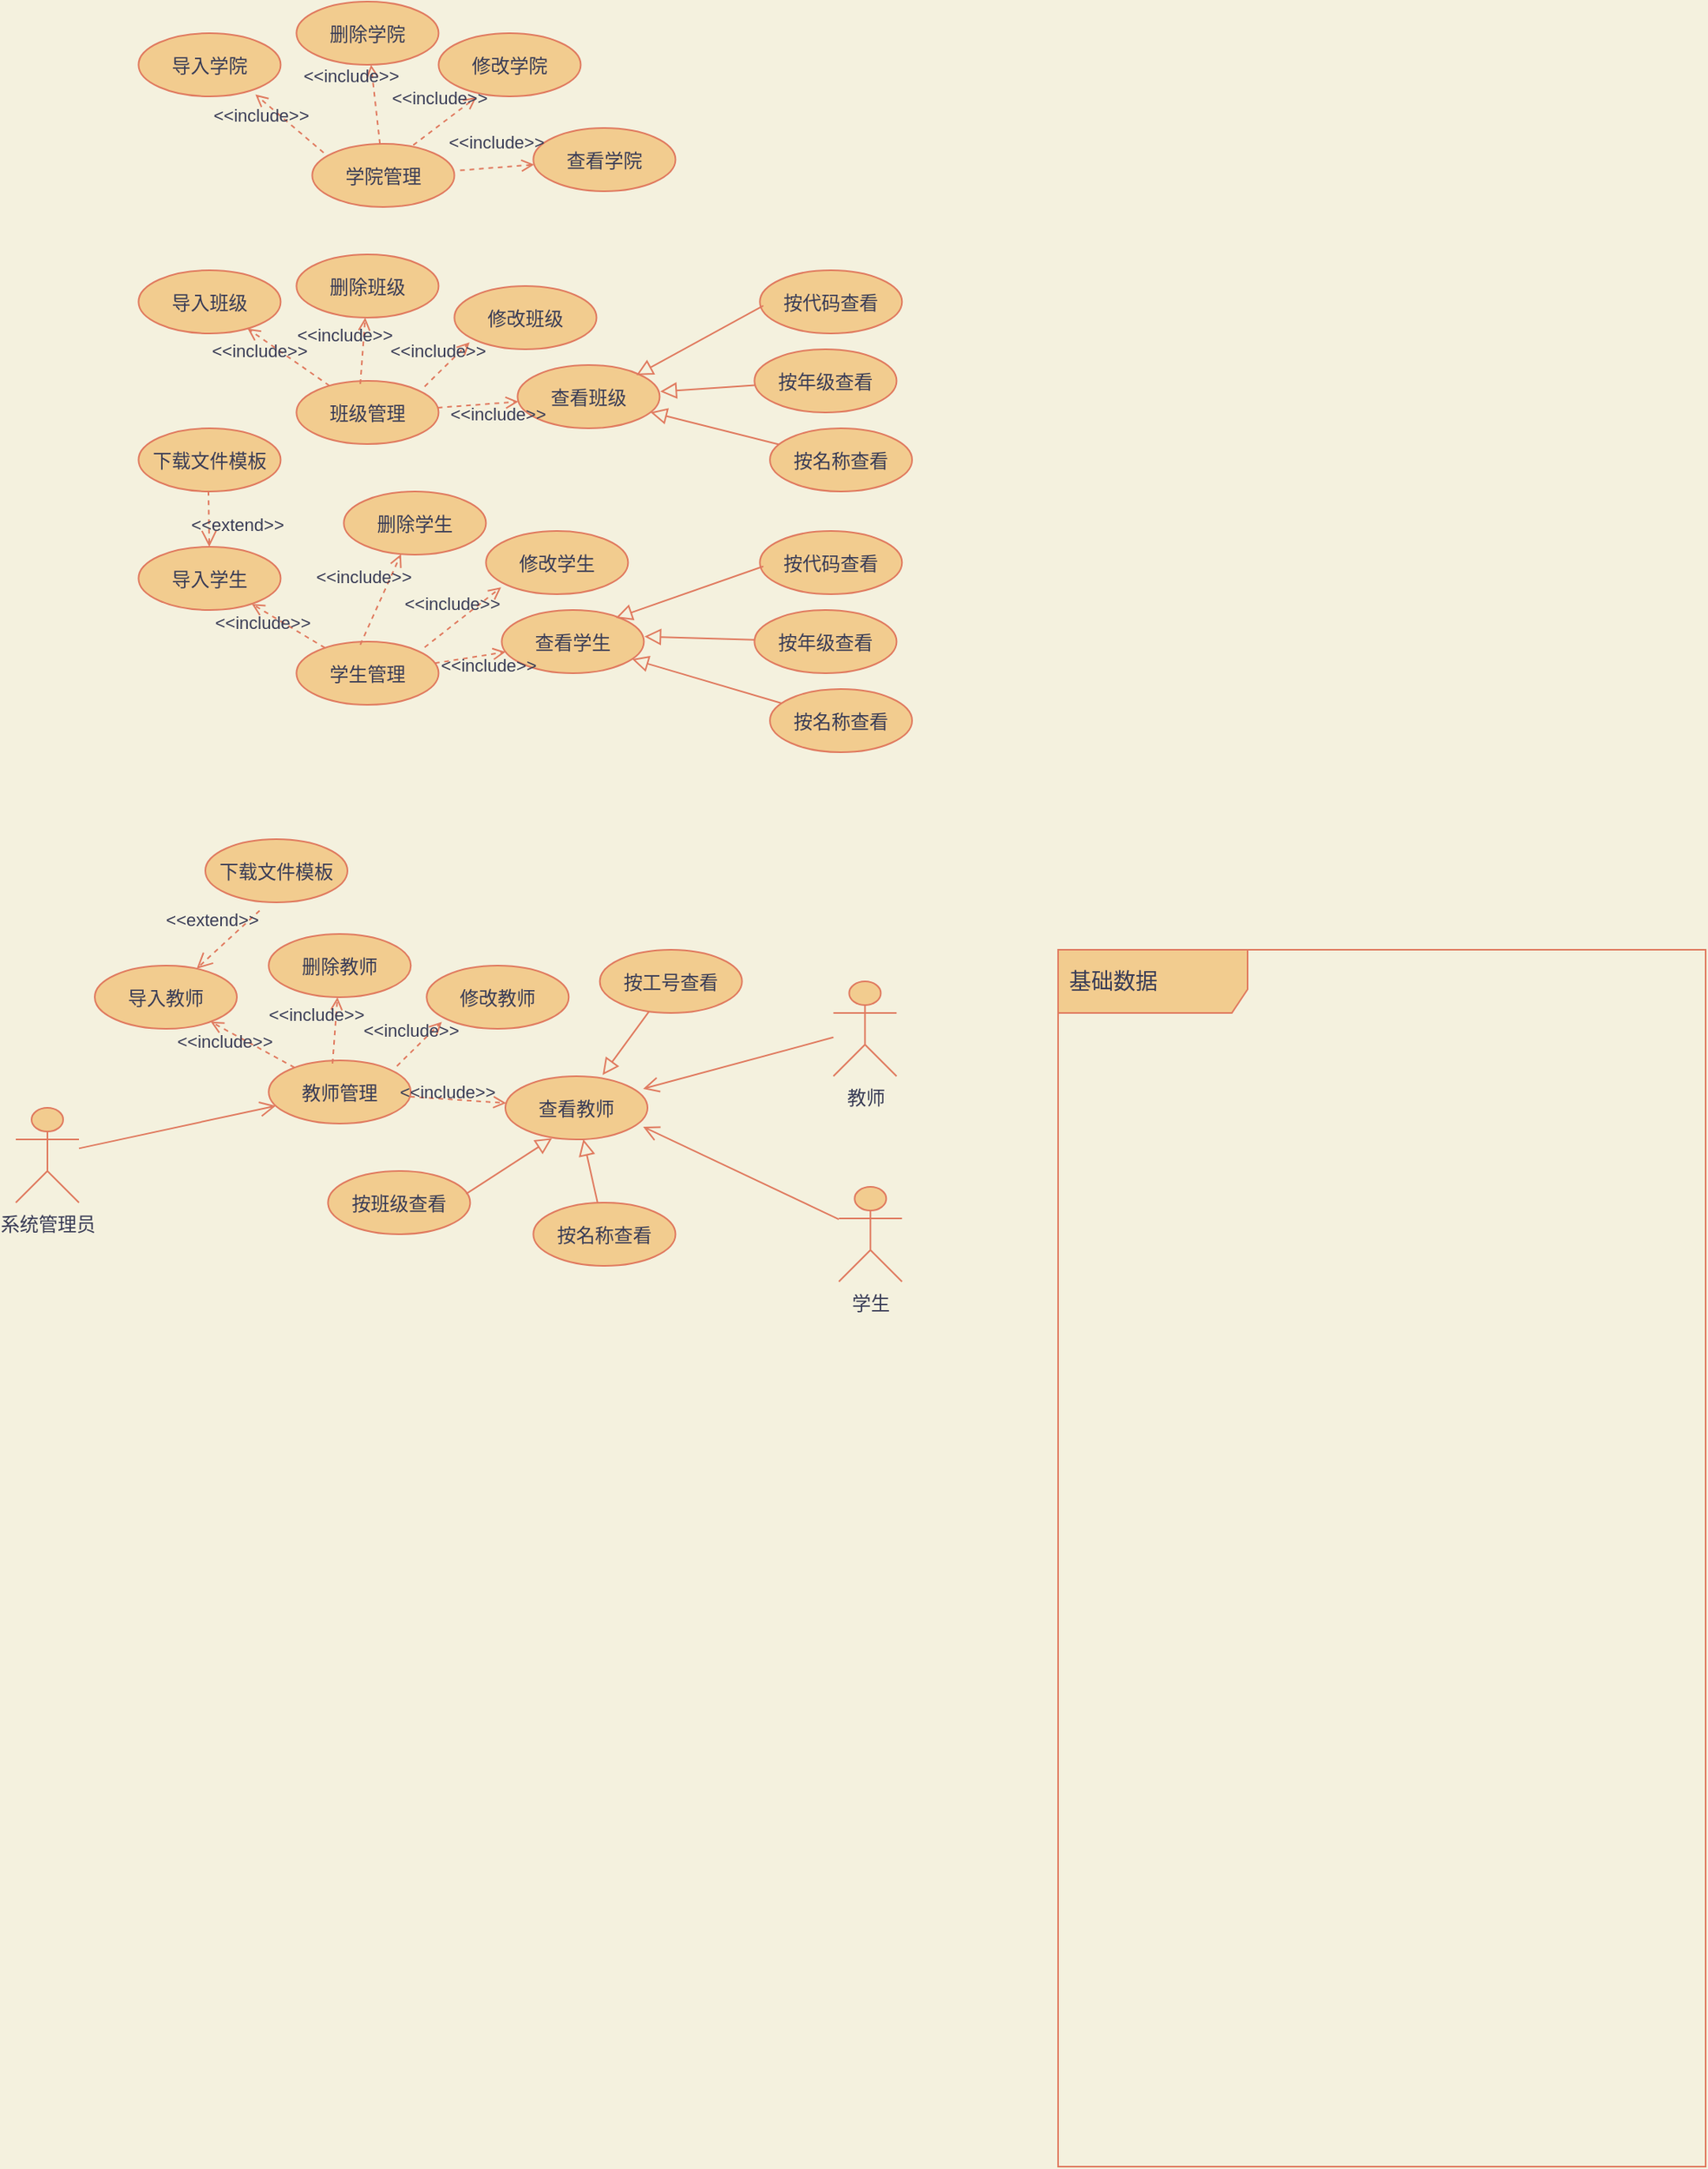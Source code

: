 <mxfile version="15.4.0" type="device"><diagram id="RRN_mitzonyfID3dqr2r" name="第 1 页"><mxGraphModel dx="1024" dy="1761" grid="1" gridSize="10" guides="1" tooltips="1" connect="0" arrows="1" fold="1" page="1" pageScale="1" pageWidth="827" pageHeight="1169" background="#F4F1DE" math="0" shadow="0"><root><mxCell id="0"/><mxCell id="1" parent="0"/><mxCell id="JTljGwq4saXGGIX3o4vt-65" value="" style="edgeStyle=none;rounded=1;sketch=0;orthogonalLoop=1;jettySize=auto;html=1;fontColor=#393C56;endArrow=open;endFill=0;endSize=8;strokeColor=#E07A5F;fillColor=#F2CC8F;" parent="1" source="ysnsdRKkmyNgRE77PdFc-1" target="JTljGwq4saXGGIX3o4vt-45" edge="1"><mxGeometry relative="1" as="geometry"/></mxCell><mxCell id="ysnsdRKkmyNgRE77PdFc-1" value="系统管理员" style="shape=umlActor;verticalLabelPosition=bottom;verticalAlign=top;html=1;outlineConnect=0;fillColor=#F2CC8F;strokeColor=#E07A5F;fontColor=#393C56;" parent="1" vertex="1"><mxGeometry x="150" y="280" width="40" height="60" as="geometry"/></mxCell><mxCell id="ysnsdRKkmyNgRE77PdFc-15" value="导入学院" style="ellipse;fillColor=#F2CC8F;strokeColor=#E07A5F;fontColor=#393C56;" parent="1" vertex="1"><mxGeometry x="227.71" y="-400" width="90" height="40" as="geometry"/></mxCell><mxCell id="ysnsdRKkmyNgRE77PdFc-18" value="导入班级" style="ellipse;fillColor=#F2CC8F;strokeColor=#E07A5F;fontColor=#393C56;" parent="1" vertex="1"><mxGeometry x="227.71" y="-250" width="90" height="40" as="geometry"/></mxCell><mxCell id="JTljGwq4saXGGIX3o4vt-18" value="" style="edgeStyle=none;rounded=1;sketch=0;orthogonalLoop=1;jettySize=auto;html=1;fontColor=#393C56;strokeColor=#E07A5F;fillColor=#F2CC8F;endSize=8;endArrow=block;endFill=0;" parent="1" source="ysnsdRKkmyNgRE77PdFc-67" target="ysnsdRKkmyNgRE77PdFc-31" edge="1"><mxGeometry relative="1" as="geometry"/></mxCell><mxCell id="ysnsdRKkmyNgRE77PdFc-31" value="查看班级" style="ellipse;fillColor=#F2CC8F;strokeColor=#E07A5F;fontColor=#393C56;" parent="1" vertex="1"><mxGeometry x="467.71" y="-190" width="90" height="40" as="geometry"/></mxCell><mxCell id="ysnsdRKkmyNgRE77PdFc-57" value="修改班级" style="ellipse;fillColor=#F2CC8F;strokeColor=#E07A5F;fontColor=#393C56;" parent="1" vertex="1"><mxGeometry x="427.71" y="-240" width="90" height="40" as="geometry"/></mxCell><mxCell id="ysnsdRKkmyNgRE77PdFc-63" value="按代码查看" style="ellipse;fillColor=#F2CC8F;strokeColor=#E07A5F;fontColor=#393C56;" parent="1" vertex="1"><mxGeometry x="621.16" y="-250" width="90" height="40" as="geometry"/></mxCell><mxCell id="ysnsdRKkmyNgRE77PdFc-65" value="按年级查看" style="ellipse;fillColor=#F2CC8F;strokeColor=#E07A5F;fontColor=#393C56;" parent="1" vertex="1"><mxGeometry x="617.71" y="-200" width="90" height="40" as="geometry"/></mxCell><mxCell id="ysnsdRKkmyNgRE77PdFc-67" value="按名称查看" style="ellipse;fillColor=#F2CC8F;strokeColor=#E07A5F;fontColor=#393C56;" parent="1" vertex="1"><mxGeometry x="627.53" y="-150" width="90" height="40" as="geometry"/></mxCell><mxCell id="JTljGwq4saXGGIX3o4vt-66" value="" style="edgeStyle=none;rounded=1;sketch=0;orthogonalLoop=1;jettySize=auto;html=1;fontColor=#393C56;endArrow=open;endFill=0;endSize=8;strokeColor=#E07A5F;fillColor=#F2CC8F;entryX=0.969;entryY=0.8;entryDx=0;entryDy=0;entryPerimeter=0;" parent="1" source="iMbJjmn_JUlNtRWj9s7O-1" target="JTljGwq4saXGGIX3o4vt-40" edge="1"><mxGeometry relative="1" as="geometry"/></mxCell><mxCell id="JTljGwq4saXGGIX3o4vt-67" value="" style="edgeStyle=none;rounded=1;sketch=0;orthogonalLoop=1;jettySize=auto;html=1;fontColor=#393C56;endArrow=open;endFill=0;endSize=8;strokeColor=#E07A5F;fillColor=#F2CC8F;entryX=0.969;entryY=0.2;entryDx=0;entryDy=0;entryPerimeter=0;" parent="1" source="ysnsdRKkmyNgRE77PdFc-88" target="JTljGwq4saXGGIX3o4vt-40" edge="1"><mxGeometry relative="1" as="geometry"/></mxCell><mxCell id="ysnsdRKkmyNgRE77PdFc-88" value="教师" style="shape=umlActor;verticalLabelPosition=bottom;verticalAlign=top;html=1;outlineConnect=0;fillColor=#F2CC8F;strokeColor=#E07A5F;fontColor=#393C56;" parent="1" vertex="1"><mxGeometry x="667.71" y="200" width="40" height="60" as="geometry"/></mxCell><mxCell id="wkfVlskKjmxmr6ekh8Sl-1" value="&lt;font style=&quot;font-size: 14px&quot;&gt;基础数据&lt;/font&gt;" style="shape=umlFrame;whiteSpace=wrap;html=1;width=120;height=40;boundedLbl=1;verticalAlign=middle;align=left;spacingLeft=5;rounded=0;sketch=0;fontColor=#393C56;strokeColor=#E07A5F;fillColor=#F2CC8F;" parent="1" vertex="1"><mxGeometry x="810" y="180" width="410" height="770" as="geometry"/></mxCell><mxCell id="iMbJjmn_JUlNtRWj9s7O-1" value="学生" style="shape=umlActor;verticalLabelPosition=bottom;verticalAlign=top;html=1;outlineConnect=0;rounded=0;sketch=0;fontColor=#393C56;strokeColor=#E07A5F;fillColor=#F2CC8F;" parent="1" vertex="1"><mxGeometry x="671.16" y="330" width="40" height="60" as="geometry"/></mxCell><mxCell id="JTljGwq4saXGGIX3o4vt-1" value="学院管理" style="ellipse;fillColor=#F2CC8F;strokeColor=#E07A5F;fontColor=#393C56;" parent="1" vertex="1"><mxGeometry x="337.71" y="-330" width="90" height="40" as="geometry"/></mxCell><mxCell id="JTljGwq4saXGGIX3o4vt-2" value="班级管理" style="ellipse;fillColor=#F2CC8F;strokeColor=#E07A5F;fontColor=#393C56;" parent="1" vertex="1"><mxGeometry x="327.71" y="-180" width="90" height="40" as="geometry"/></mxCell><mxCell id="JTljGwq4saXGGIX3o4vt-6" value="删除班级" style="ellipse;fillColor=#F2CC8F;strokeColor=#E07A5F;fontColor=#393C56;" parent="1" vertex="1"><mxGeometry x="327.71" y="-260" width="90" height="40" as="geometry"/></mxCell><mxCell id="JTljGwq4saXGGIX3o4vt-7" value="查看学院" style="ellipse;fillColor=#F2CC8F;strokeColor=#E07A5F;fontColor=#393C56;" parent="1" vertex="1"><mxGeometry x="477.71" y="-340" width="90" height="40" as="geometry"/></mxCell><mxCell id="JTljGwq4saXGGIX3o4vt-8" value="修改学院" style="ellipse;fillColor=#F2CC8F;strokeColor=#E07A5F;fontColor=#393C56;" parent="1" vertex="1"><mxGeometry x="417.71" y="-400" width="90" height="40" as="geometry"/></mxCell><mxCell id="JTljGwq4saXGGIX3o4vt-9" value="删除学院" style="ellipse;fillColor=#F2CC8F;strokeColor=#E07A5F;fontColor=#393C56;" parent="1" vertex="1"><mxGeometry x="327.71" y="-420" width="90" height="40" as="geometry"/></mxCell><mxCell id="JTljGwq4saXGGIX3o4vt-10" value="&amp;lt;&amp;lt;include&amp;gt;&amp;gt;" style="html=1;verticalAlign=bottom;labelBackgroundColor=none;endArrow=open;endFill=0;dashed=1;rounded=1;sketch=0;fontColor=#393C56;strokeColor=#E07A5F;fillColor=#F2CC8F;" parent="1" source="JTljGwq4saXGGIX3o4vt-1" target="JTljGwq4saXGGIX3o4vt-9" edge="1"><mxGeometry x="0.408" y="15" width="160" relative="1" as="geometry"><mxPoint x="377.71" y="-270" as="sourcePoint"/><mxPoint x="537.71" y="-270" as="targetPoint"/><mxPoint as="offset"/></mxGeometry></mxCell><mxCell id="JTljGwq4saXGGIX3o4vt-11" value="&amp;lt;&amp;lt;include&amp;gt;&amp;gt;" style="html=1;verticalAlign=bottom;labelBackgroundColor=none;endArrow=open;endFill=0;dashed=1;rounded=1;sketch=0;fontColor=#393C56;strokeColor=#E07A5F;fillColor=#F2CC8F;entryX=0.822;entryY=0.97;entryDx=0;entryDy=0;entryPerimeter=0;exitX=0.08;exitY=0.14;exitDx=0;exitDy=0;exitPerimeter=0;" parent="1" source="JTljGwq4saXGGIX3o4vt-1" target="ysnsdRKkmyNgRE77PdFc-15" edge="1"><mxGeometry x="0.408" y="15" width="160" relative="1" as="geometry"><mxPoint x="366.796" y="-316.351" as="sourcePoint"/><mxPoint x="308.476" y="-353.603" as="targetPoint"/><mxPoint as="offset"/></mxGeometry></mxCell><mxCell id="JTljGwq4saXGGIX3o4vt-12" value="&amp;lt;&amp;lt;include&amp;gt;&amp;gt;" style="html=1;verticalAlign=bottom;labelBackgroundColor=none;endArrow=open;endFill=0;dashed=1;rounded=1;sketch=0;fontColor=#393C56;strokeColor=#E07A5F;fillColor=#F2CC8F;entryX=0.267;entryY=1.01;entryDx=0;entryDy=0;entryPerimeter=0;exitX=0.711;exitY=0.02;exitDx=0;exitDy=0;exitPerimeter=0;" parent="1" source="JTljGwq4saXGGIX3o4vt-1" target="JTljGwq4saXGGIX3o4vt-8" edge="1"><mxGeometry x="0.008" y="7" width="160" relative="1" as="geometry"><mxPoint x="390.712" y="-319.98" as="sourcePoint"/><mxPoint x="384.93" y="-370.024" as="targetPoint"/><mxPoint as="offset"/></mxGeometry></mxCell><mxCell id="JTljGwq4saXGGIX3o4vt-13" value="&amp;lt;&amp;lt;include&amp;gt;&amp;gt;" style="html=1;verticalAlign=bottom;labelBackgroundColor=none;endArrow=open;endFill=0;dashed=1;rounded=1;sketch=0;fontColor=#393C56;strokeColor=#E07A5F;fillColor=#F2CC8F;exitX=1.04;exitY=0.42;exitDx=0;exitDy=0;exitPerimeter=0;" parent="1" source="JTljGwq4saXGGIX3o4vt-1" target="JTljGwq4saXGGIX3o4vt-7" edge="1"><mxGeometry x="0.008" y="7" width="160" relative="1" as="geometry"><mxPoint x="411.7" y="-319.2" as="sourcePoint"/><mxPoint x="451.74" y="-349.6" as="targetPoint"/><mxPoint as="offset"/></mxGeometry></mxCell><mxCell id="JTljGwq4saXGGIX3o4vt-14" value="&amp;lt;&amp;lt;include&amp;gt;&amp;gt;" style="html=1;verticalAlign=bottom;labelBackgroundColor=none;endArrow=open;endFill=0;dashed=1;rounded=1;sketch=0;fontColor=#393C56;strokeColor=#E07A5F;fillColor=#F2CC8F;" parent="1" source="JTljGwq4saXGGIX3o4vt-2" target="ysnsdRKkmyNgRE77PdFc-18" edge="1"><mxGeometry x="0.408" y="15" width="160" relative="1" as="geometry"><mxPoint x="354.91" y="-314.4" as="sourcePoint"/><mxPoint x="297.71" y="-200" as="targetPoint"/><mxPoint as="offset"/></mxGeometry></mxCell><mxCell id="JTljGwq4saXGGIX3o4vt-15" value="&amp;lt;&amp;lt;include&amp;gt;&amp;gt;" style="html=1;verticalAlign=bottom;labelBackgroundColor=none;endArrow=open;endFill=0;dashed=1;rounded=1;sketch=0;fontColor=#393C56;strokeColor=#E07A5F;fillColor=#F2CC8F;exitX=0.449;exitY=0.05;exitDx=0;exitDy=0;exitPerimeter=0;" parent="1" source="JTljGwq4saXGGIX3o4vt-2" target="JTljGwq4saXGGIX3o4vt-6" edge="1"><mxGeometry x="0.002" y="12" width="160" relative="1" as="geometry"><mxPoint x="358.752" y="-166.93" as="sourcePoint"/><mxPoint x="306.83" y="-203.116" as="targetPoint"/><mxPoint as="offset"/></mxGeometry></mxCell><mxCell id="JTljGwq4saXGGIX3o4vt-16" value="&amp;lt;&amp;lt;include&amp;gt;&amp;gt;" style="html=1;verticalAlign=bottom;labelBackgroundColor=none;endArrow=open;endFill=0;dashed=1;rounded=1;sketch=0;fontColor=#393C56;strokeColor=#E07A5F;fillColor=#F2CC8F;entryX=0.107;entryY=0.89;entryDx=0;entryDy=0;entryPerimeter=0;exitX=0.902;exitY=0.09;exitDx=0;exitDy=0;exitPerimeter=0;" parent="1" source="JTljGwq4saXGGIX3o4vt-2" target="ysnsdRKkmyNgRE77PdFc-57" edge="1"><mxGeometry x="-0.207" y="4" width="160" relative="1" as="geometry"><mxPoint x="368.752" y="-156.93" as="sourcePoint"/><mxPoint x="316.83" y="-193.116" as="targetPoint"/><mxPoint as="offset"/></mxGeometry></mxCell><mxCell id="JTljGwq4saXGGIX3o4vt-17" value="&amp;lt;&amp;lt;include&amp;gt;&amp;gt;" style="html=1;verticalAlign=bottom;labelBackgroundColor=none;endArrow=open;endFill=0;dashed=1;rounded=1;sketch=0;fontColor=#393C56;strokeColor=#E07A5F;fillColor=#F2CC8F;" parent="1" source="JTljGwq4saXGGIX3o4vt-2" target="ysnsdRKkmyNgRE77PdFc-31" edge="1"><mxGeometry x="0.419" y="-16" width="160" relative="1" as="geometry"><mxPoint x="427.71" y="-160" as="sourcePoint"/><mxPoint x="326.83" y="-183.116" as="targetPoint"/><mxPoint as="offset"/></mxGeometry></mxCell><mxCell id="JTljGwq4saXGGIX3o4vt-21" value="" style="edgeStyle=none;rounded=1;sketch=0;orthogonalLoop=1;jettySize=auto;html=1;fontColor=#393C56;strokeColor=#E07A5F;fillColor=#F2CC8F;exitX=0.024;exitY=0.56;exitDx=0;exitDy=0;exitPerimeter=0;entryX=0.836;entryY=0.16;entryDx=0;entryDy=0;entryPerimeter=0;endArrow=block;endFill=0;endSize=8;" parent="1" source="ysnsdRKkmyNgRE77PdFc-63" target="ysnsdRKkmyNgRE77PdFc-31" edge="1"><mxGeometry relative="1" as="geometry"><mxPoint x="557.35" y="-163.2" as="sourcePoint"/><mxPoint x="628.017" y="-167.668" as="targetPoint"/></mxGeometry></mxCell><mxCell id="JTljGwq4saXGGIX3o4vt-22" value="" style="edgeStyle=none;rounded=1;sketch=0;orthogonalLoop=1;jettySize=auto;html=1;fontColor=#393C56;strokeColor=#E07A5F;fillColor=#F2CC8F;entryX=1.004;entryY=0.42;entryDx=0;entryDy=0;entryPerimeter=0;endSize=8;endArrow=block;endFill=0;" parent="1" source="ysnsdRKkmyNgRE77PdFc-65" target="ysnsdRKkmyNgRE77PdFc-31" edge="1"><mxGeometry relative="1" as="geometry"><mxPoint x="633.32" y="-217.6" as="sourcePoint"/><mxPoint x="535.75" y="-178.4" as="targetPoint"/></mxGeometry></mxCell><mxCell id="JTljGwq4saXGGIX3o4vt-23" value="导入学生" style="ellipse;fillColor=#F2CC8F;strokeColor=#E07A5F;fontColor=#393C56;" parent="1" vertex="1"><mxGeometry x="227.71" y="-75" width="90" height="40" as="geometry"/></mxCell><mxCell id="JTljGwq4saXGGIX3o4vt-24" value="" style="edgeStyle=none;rounded=1;sketch=0;orthogonalLoop=1;jettySize=auto;html=1;fontColor=#393C56;strokeColor=#E07A5F;fillColor=#F2CC8F;endSize=8;endArrow=block;endFill=0;" parent="1" source="JTljGwq4saXGGIX3o4vt-29" target="JTljGwq4saXGGIX3o4vt-25" edge="1"><mxGeometry relative="1" as="geometry"/></mxCell><mxCell id="JTljGwq4saXGGIX3o4vt-25" value="查看学生" style="ellipse;fillColor=#F2CC8F;strokeColor=#E07A5F;fontColor=#393C56;" parent="1" vertex="1"><mxGeometry x="457.71" y="-35" width="90" height="40" as="geometry"/></mxCell><mxCell id="JTljGwq4saXGGIX3o4vt-26" value="修改学生" style="ellipse;fillColor=#F2CC8F;strokeColor=#E07A5F;fontColor=#393C56;" parent="1" vertex="1"><mxGeometry x="447.71" y="-85" width="90" height="40" as="geometry"/></mxCell><mxCell id="JTljGwq4saXGGIX3o4vt-27" value="按代码查看" style="ellipse;fillColor=#F2CC8F;strokeColor=#E07A5F;fontColor=#393C56;" parent="1" vertex="1"><mxGeometry x="621.16" y="-85" width="90" height="40" as="geometry"/></mxCell><mxCell id="JTljGwq4saXGGIX3o4vt-28" value="按年级查看" style="ellipse;fillColor=#F2CC8F;strokeColor=#E07A5F;fontColor=#393C56;" parent="1" vertex="1"><mxGeometry x="617.71" y="-35" width="90" height="40" as="geometry"/></mxCell><mxCell id="JTljGwq4saXGGIX3o4vt-29" value="按名称查看" style="ellipse;fillColor=#F2CC8F;strokeColor=#E07A5F;fontColor=#393C56;" parent="1" vertex="1"><mxGeometry x="627.53" y="15" width="90" height="40" as="geometry"/></mxCell><mxCell id="JTljGwq4saXGGIX3o4vt-30" value="学生管理" style="ellipse;fillColor=#F2CC8F;strokeColor=#E07A5F;fontColor=#393C56;" parent="1" vertex="1"><mxGeometry x="327.71" y="-15" width="90" height="40" as="geometry"/></mxCell><mxCell id="JTljGwq4saXGGIX3o4vt-31" value="删除学生" style="ellipse;fillColor=#F2CC8F;strokeColor=#E07A5F;fontColor=#393C56;" parent="1" vertex="1"><mxGeometry x="357.71" y="-110" width="90" height="40" as="geometry"/></mxCell><mxCell id="JTljGwq4saXGGIX3o4vt-32" value="&amp;lt;&amp;lt;include&amp;gt;&amp;gt;" style="html=1;verticalAlign=bottom;labelBackgroundColor=none;endArrow=open;endFill=0;dashed=1;rounded=1;sketch=0;fontColor=#393C56;strokeColor=#E07A5F;fillColor=#F2CC8F;" parent="1" source="JTljGwq4saXGGIX3o4vt-30" target="JTljGwq4saXGGIX3o4vt-23" edge="1"><mxGeometry x="0.408" y="15" width="160" relative="1" as="geometry"><mxPoint x="354.91" y="-149.4" as="sourcePoint"/><mxPoint x="297.71" y="-35" as="targetPoint"/><mxPoint as="offset"/></mxGeometry></mxCell><mxCell id="JTljGwq4saXGGIX3o4vt-33" value="&amp;lt;&amp;lt;include&amp;gt;&amp;gt;" style="html=1;verticalAlign=bottom;labelBackgroundColor=none;endArrow=open;endFill=0;dashed=1;rounded=1;sketch=0;fontColor=#393C56;strokeColor=#E07A5F;fillColor=#F2CC8F;exitX=0.449;exitY=0.05;exitDx=0;exitDy=0;exitPerimeter=0;" parent="1" source="JTljGwq4saXGGIX3o4vt-30" target="JTljGwq4saXGGIX3o4vt-31" edge="1"><mxGeometry x="0.002" y="12" width="160" relative="1" as="geometry"><mxPoint x="358.752" y="-1.93" as="sourcePoint"/><mxPoint x="306.83" y="-38.116" as="targetPoint"/><mxPoint as="offset"/></mxGeometry></mxCell><mxCell id="JTljGwq4saXGGIX3o4vt-34" value="&amp;lt;&amp;lt;include&amp;gt;&amp;gt;" style="html=1;verticalAlign=bottom;labelBackgroundColor=none;endArrow=open;endFill=0;dashed=1;rounded=1;sketch=0;fontColor=#393C56;strokeColor=#E07A5F;fillColor=#F2CC8F;entryX=0.107;entryY=0.89;entryDx=0;entryDy=0;entryPerimeter=0;exitX=0.902;exitY=0.09;exitDx=0;exitDy=0;exitPerimeter=0;" parent="1" source="JTljGwq4saXGGIX3o4vt-30" target="JTljGwq4saXGGIX3o4vt-26" edge="1"><mxGeometry x="-0.207" y="4" width="160" relative="1" as="geometry"><mxPoint x="368.752" y="8.07" as="sourcePoint"/><mxPoint x="316.83" y="-28.116" as="targetPoint"/><mxPoint as="offset"/></mxGeometry></mxCell><mxCell id="JTljGwq4saXGGIX3o4vt-35" value="&amp;lt;&amp;lt;include&amp;gt;&amp;gt;" style="html=1;verticalAlign=bottom;labelBackgroundColor=none;endArrow=open;endFill=0;dashed=1;rounded=1;sketch=0;fontColor=#393C56;strokeColor=#E07A5F;fillColor=#F2CC8F;" parent="1" source="JTljGwq4saXGGIX3o4vt-30" target="JTljGwq4saXGGIX3o4vt-25" edge="1"><mxGeometry x="0.419" y="-16" width="160" relative="1" as="geometry"><mxPoint x="427.71" y="5" as="sourcePoint"/><mxPoint x="326.83" y="-18.116" as="targetPoint"/><mxPoint as="offset"/></mxGeometry></mxCell><mxCell id="JTljGwq4saXGGIX3o4vt-36" value="" style="edgeStyle=none;rounded=1;sketch=0;orthogonalLoop=1;jettySize=auto;html=1;fontColor=#393C56;strokeColor=#E07A5F;fillColor=#F2CC8F;exitX=0.024;exitY=0.56;exitDx=0;exitDy=0;exitPerimeter=0;endArrow=block;endFill=0;endSize=8;entryX=0.803;entryY=0.125;entryDx=0;entryDy=0;entryPerimeter=0;" parent="1" source="JTljGwq4saXGGIX3o4vt-27" target="JTljGwq4saXGGIX3o4vt-25" edge="1"><mxGeometry relative="1" as="geometry"><mxPoint x="557.35" y="1.8" as="sourcePoint"/><mxPoint x="540" y="-30" as="targetPoint"/></mxGeometry></mxCell><mxCell id="JTljGwq4saXGGIX3o4vt-37" value="" style="edgeStyle=none;rounded=1;sketch=0;orthogonalLoop=1;jettySize=auto;html=1;fontColor=#393C56;strokeColor=#E07A5F;fillColor=#F2CC8F;entryX=1.004;entryY=0.42;entryDx=0;entryDy=0;entryPerimeter=0;endSize=8;endArrow=block;endFill=0;" parent="1" source="JTljGwq4saXGGIX3o4vt-28" target="JTljGwq4saXGGIX3o4vt-25" edge="1"><mxGeometry relative="1" as="geometry"><mxPoint x="633.32" y="-52.6" as="sourcePoint"/><mxPoint x="535.75" y="-13.4" as="targetPoint"/></mxGeometry></mxCell><mxCell id="JTljGwq4saXGGIX3o4vt-38" value="导入教师" style="ellipse;fillColor=#F2CC8F;strokeColor=#E07A5F;fontColor=#393C56;" parent="1" vertex="1"><mxGeometry x="200" y="190" width="90" height="40" as="geometry"/></mxCell><mxCell id="JTljGwq4saXGGIX3o4vt-39" value="" style="edgeStyle=none;rounded=1;sketch=0;orthogonalLoop=1;jettySize=auto;html=1;fontColor=#393C56;strokeColor=#E07A5F;fillColor=#F2CC8F;endSize=8;endArrow=block;endFill=0;" parent="1" source="JTljGwq4saXGGIX3o4vt-44" target="JTljGwq4saXGGIX3o4vt-40" edge="1"><mxGeometry relative="1" as="geometry"/></mxCell><mxCell id="JTljGwq4saXGGIX3o4vt-40" value="查看教师" style="ellipse;fillColor=#F2CC8F;strokeColor=#E07A5F;fontColor=#393C56;" parent="1" vertex="1"><mxGeometry x="460" y="260" width="90" height="40" as="geometry"/></mxCell><mxCell id="JTljGwq4saXGGIX3o4vt-41" value="修改教师" style="ellipse;fillColor=#F2CC8F;strokeColor=#E07A5F;fontColor=#393C56;" parent="1" vertex="1"><mxGeometry x="410.14" y="190" width="90" height="40" as="geometry"/></mxCell><mxCell id="JTljGwq4saXGGIX3o4vt-42" value="按工号查看" style="ellipse;fillColor=#F2CC8F;strokeColor=#E07A5F;fontColor=#393C56;" parent="1" vertex="1"><mxGeometry x="519.82" y="180" width="90" height="40" as="geometry"/></mxCell><mxCell id="JTljGwq4saXGGIX3o4vt-44" value="按名称查看" style="ellipse;fillColor=#F2CC8F;strokeColor=#E07A5F;fontColor=#393C56;" parent="1" vertex="1"><mxGeometry x="477.71" y="340" width="90" height="40" as="geometry"/></mxCell><mxCell id="JTljGwq4saXGGIX3o4vt-45" value="教师管理" style="ellipse;fillColor=#F2CC8F;strokeColor=#E07A5F;fontColor=#393C56;" parent="1" vertex="1"><mxGeometry x="310.14" y="250" width="90" height="40" as="geometry"/></mxCell><mxCell id="JTljGwq4saXGGIX3o4vt-46" value="删除教师" style="ellipse;fillColor=#F2CC8F;strokeColor=#E07A5F;fontColor=#393C56;" parent="1" vertex="1"><mxGeometry x="310.14" y="170" width="90" height="40" as="geometry"/></mxCell><mxCell id="JTljGwq4saXGGIX3o4vt-47" value="&amp;lt;&amp;lt;include&amp;gt;&amp;gt;" style="html=1;verticalAlign=bottom;labelBackgroundColor=none;endArrow=open;endFill=0;dashed=1;rounded=1;sketch=0;fontColor=#393C56;strokeColor=#E07A5F;fillColor=#F2CC8F;" parent="1" source="JTljGwq4saXGGIX3o4vt-45" target="JTljGwq4saXGGIX3o4vt-38" edge="1"><mxGeometry x="0.408" y="15" width="160" relative="1" as="geometry"><mxPoint x="337.34" y="115.6" as="sourcePoint"/><mxPoint x="280.14" y="230" as="targetPoint"/><mxPoint as="offset"/></mxGeometry></mxCell><mxCell id="JTljGwq4saXGGIX3o4vt-48" value="&amp;lt;&amp;lt;include&amp;gt;&amp;gt;" style="html=1;verticalAlign=bottom;labelBackgroundColor=none;endArrow=open;endFill=0;dashed=1;rounded=1;sketch=0;fontColor=#393C56;strokeColor=#E07A5F;fillColor=#F2CC8F;exitX=0.449;exitY=0.05;exitDx=0;exitDy=0;exitPerimeter=0;" parent="1" source="JTljGwq4saXGGIX3o4vt-45" target="JTljGwq4saXGGIX3o4vt-46" edge="1"><mxGeometry x="0.002" y="12" width="160" relative="1" as="geometry"><mxPoint x="341.182" y="263.07" as="sourcePoint"/><mxPoint x="289.26" y="226.884" as="targetPoint"/><mxPoint as="offset"/></mxGeometry></mxCell><mxCell id="JTljGwq4saXGGIX3o4vt-49" value="&amp;lt;&amp;lt;include&amp;gt;&amp;gt;" style="html=1;verticalAlign=bottom;labelBackgroundColor=none;endArrow=open;endFill=0;dashed=1;rounded=1;sketch=0;fontColor=#393C56;strokeColor=#E07A5F;fillColor=#F2CC8F;entryX=0.107;entryY=0.89;entryDx=0;entryDy=0;entryPerimeter=0;exitX=0.902;exitY=0.09;exitDx=0;exitDy=0;exitPerimeter=0;" parent="1" source="JTljGwq4saXGGIX3o4vt-45" target="JTljGwq4saXGGIX3o4vt-41" edge="1"><mxGeometry x="-0.207" y="4" width="160" relative="1" as="geometry"><mxPoint x="351.182" y="273.07" as="sourcePoint"/><mxPoint x="299.26" y="236.884" as="targetPoint"/><mxPoint as="offset"/></mxGeometry></mxCell><mxCell id="JTljGwq4saXGGIX3o4vt-50" value="&amp;lt;&amp;lt;include&amp;gt;&amp;gt;" style="html=1;verticalAlign=bottom;labelBackgroundColor=none;endArrow=open;endFill=0;dashed=1;rounded=1;sketch=0;fontColor=#393C56;strokeColor=#E07A5F;fillColor=#F2CC8F;" parent="1" source="JTljGwq4saXGGIX3o4vt-45" target="JTljGwq4saXGGIX3o4vt-40" edge="1"><mxGeometry x="-0.217" y="-4" width="160" relative="1" as="geometry"><mxPoint x="410.14" y="270" as="sourcePoint"/><mxPoint x="309.26" y="246.884" as="targetPoint"/><mxPoint as="offset"/></mxGeometry></mxCell><mxCell id="JTljGwq4saXGGIX3o4vt-51" value="" style="edgeStyle=none;rounded=1;sketch=0;orthogonalLoop=1;jettySize=auto;html=1;fontColor=#393C56;strokeColor=#E07A5F;fillColor=#F2CC8F;entryX=0.684;entryY=-0.02;entryDx=0;entryDy=0;entryPerimeter=0;endArrow=block;endFill=0;endSize=8;" parent="1" source="JTljGwq4saXGGIX3o4vt-42" target="JTljGwq4saXGGIX3o4vt-40" edge="1"><mxGeometry relative="1" as="geometry"><mxPoint x="539.78" y="266.8" as="sourcePoint"/><mxPoint x="610.447" y="262.332" as="targetPoint"/></mxGeometry></mxCell><mxCell id="JTljGwq4saXGGIX3o4vt-54" value="&amp;lt;&amp;lt;extend&amp;gt;&amp;gt;" style="html=1;verticalAlign=bottom;labelBackgroundColor=none;endArrow=open;endFill=0;dashed=1;rounded=1;sketch=0;fontColor=#393C56;endSize=8;strokeColor=#E07A5F;fillColor=#F2CC8F;exitX=0.492;exitY=0.99;exitDx=0;exitDy=0;exitPerimeter=0;" parent="1" target="JTljGwq4saXGGIX3o4vt-23" edge="1" source="JTljGwq4saXGGIX3o4vt-55"><mxGeometry x="0.743" y="18" width="160" relative="1" as="geometry"><mxPoint x="264.76" y="-118.8" as="sourcePoint"/><mxPoint x="347.71" y="-110" as="targetPoint"/><mxPoint as="offset"/></mxGeometry></mxCell><mxCell id="JTljGwq4saXGGIX3o4vt-55" value="下载文件模板" style="ellipse;fillColor=#F2CC8F;strokeColor=#E07A5F;fontColor=#393C56;" parent="1" vertex="1"><mxGeometry x="227.71" y="-150" width="90" height="40" as="geometry"/></mxCell><mxCell id="JTljGwq4saXGGIX3o4vt-61" value="下载文件模板" style="ellipse;fillColor=#F2CC8F;strokeColor=#E07A5F;fontColor=#393C56;" parent="1" vertex="1"><mxGeometry x="270" y="110" width="90" height="40" as="geometry"/></mxCell><mxCell id="JTljGwq4saXGGIX3o4vt-62" value="&amp;lt;&amp;lt;extend&amp;gt;&amp;gt;" style="html=1;verticalAlign=bottom;labelBackgroundColor=none;endArrow=open;endFill=0;dashed=1;rounded=1;sketch=0;fontColor=#393C56;endSize=8;strokeColor=#E07A5F;fillColor=#F2CC8F;exitX=0.382;exitY=1.13;exitDx=0;exitDy=0;exitPerimeter=0;" parent="1" source="JTljGwq4saXGGIX3o4vt-61" target="JTljGwq4saXGGIX3o4vt-38" edge="1"><mxGeometry x="0.202" y="-10" width="160" relative="1" as="geometry"><mxPoint x="212.47" y="44.2" as="sourcePoint"/><mxPoint x="249.909" y="72.794" as="targetPoint"/><mxPoint as="offset"/></mxGeometry></mxCell><mxCell id="JTljGwq4saXGGIX3o4vt-63" value="按班级查看" style="ellipse;fillColor=#F2CC8F;strokeColor=#E07A5F;fontColor=#393C56;" parent="1" vertex="1"><mxGeometry x="347.71" y="320" width="90" height="40" as="geometry"/></mxCell><mxCell id="JTljGwq4saXGGIX3o4vt-64" value="" style="edgeStyle=none;rounded=1;sketch=0;orthogonalLoop=1;jettySize=auto;html=1;fontColor=#393C56;strokeColor=#E07A5F;fillColor=#F2CC8F;endSize=8;endArrow=block;endFill=0;entryX=0.329;entryY=0.98;entryDx=0;entryDy=0;entryPerimeter=0;exitX=0.972;exitY=0.36;exitDx=0;exitDy=0;exitPerimeter=0;" parent="1" source="JTljGwq4saXGGIX3o4vt-63" target="JTljGwq4saXGGIX3o4vt-40" edge="1"><mxGeometry relative="1" as="geometry"><mxPoint x="623.373" y="292.263" as="sourcePoint"/><mxPoint x="546.562" y="277.815" as="targetPoint"/></mxGeometry></mxCell></root></mxGraphModel></diagram></mxfile>